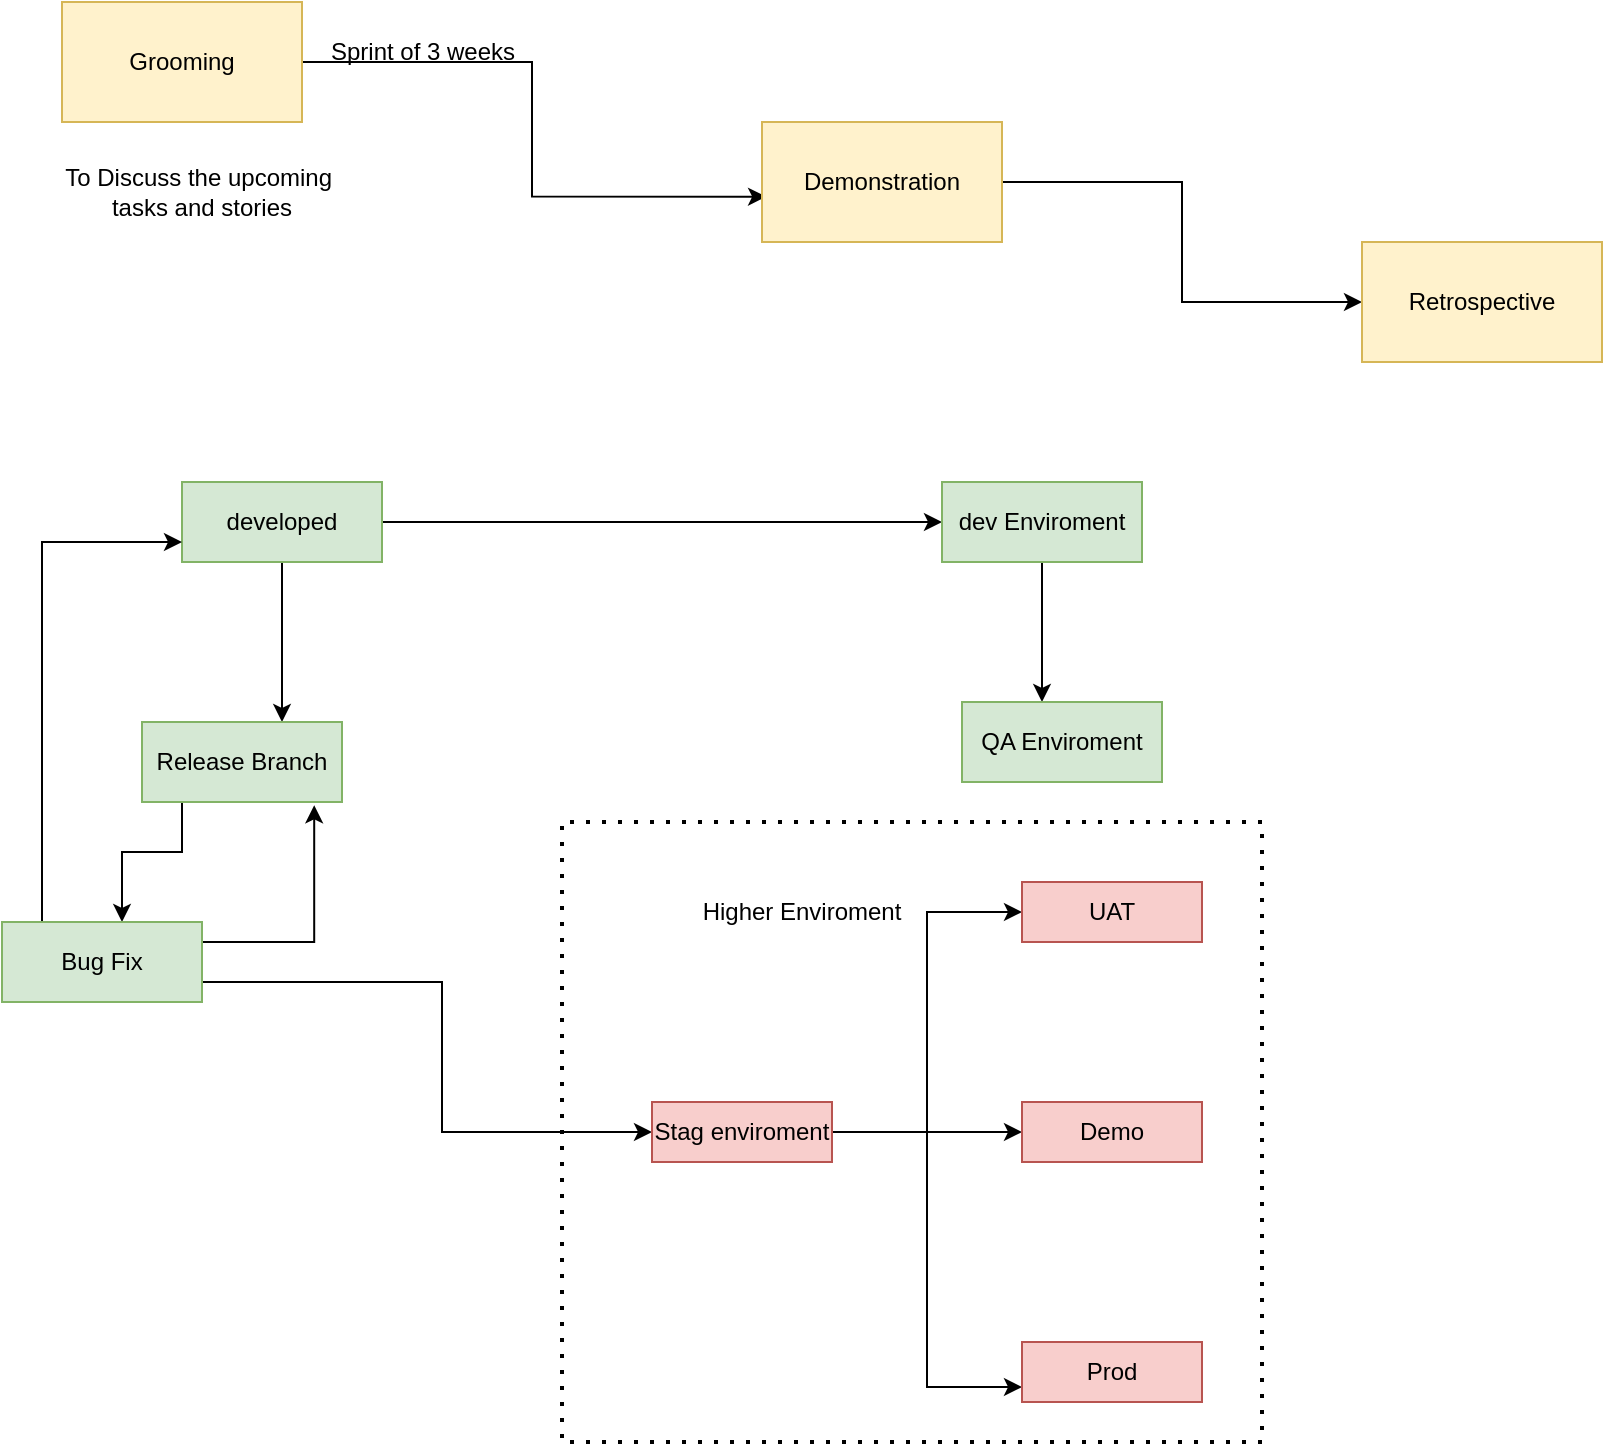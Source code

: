 <mxfile version="20.7.4" type="github">
  <diagram id="X5eVyxBBUR0pe63SNbm6" name="Page-1">
    <mxGraphModel dx="1034" dy="438" grid="1" gridSize="10" guides="1" tooltips="1" connect="1" arrows="1" fold="1" page="1" pageScale="1" pageWidth="850" pageHeight="1100" math="0" shadow="0">
      <root>
        <mxCell id="0" />
        <mxCell id="1" parent="0" />
        <mxCell id="hTP6V9SCzQXQDpiUwqgs-4" style="edgeStyle=orthogonalEdgeStyle;rounded=0;orthogonalLoop=1;jettySize=auto;html=1;entryX=0.017;entryY=0.622;entryDx=0;entryDy=0;entryPerimeter=0;" parent="1" source="hTP6V9SCzQXQDpiUwqgs-1" target="hTP6V9SCzQXQDpiUwqgs-2" edge="1">
          <mxGeometry relative="1" as="geometry" />
        </mxCell>
        <mxCell id="hTP6V9SCzQXQDpiUwqgs-1" value="Grooming" style="rounded=0;whiteSpace=wrap;html=1;fillColor=#fff2cc;strokeColor=#d6b656;" parent="1" vertex="1">
          <mxGeometry x="40" y="80" width="120" height="60" as="geometry" />
        </mxCell>
        <mxCell id="hTP6V9SCzQXQDpiUwqgs-5" style="edgeStyle=orthogonalEdgeStyle;rounded=0;orthogonalLoop=1;jettySize=auto;html=1;entryX=0;entryY=0.5;entryDx=0;entryDy=0;" parent="1" source="hTP6V9SCzQXQDpiUwqgs-2" target="hTP6V9SCzQXQDpiUwqgs-3" edge="1">
          <mxGeometry relative="1" as="geometry" />
        </mxCell>
        <mxCell id="hTP6V9SCzQXQDpiUwqgs-2" value="Demonstration" style="rounded=0;whiteSpace=wrap;html=1;fillColor=#fff2cc;strokeColor=#d6b656;" parent="1" vertex="1">
          <mxGeometry x="390" y="140" width="120" height="60" as="geometry" />
        </mxCell>
        <mxCell id="hTP6V9SCzQXQDpiUwqgs-3" value="Retrospective" style="rounded=0;whiteSpace=wrap;html=1;fillColor=#fff2cc;strokeColor=#d6b656;" parent="1" vertex="1">
          <mxGeometry x="690" y="200" width="120" height="60" as="geometry" />
        </mxCell>
        <mxCell id="hTP6V9SCzQXQDpiUwqgs-6" value="Sprint of 3 weeks" style="text;html=1;align=center;verticalAlign=middle;resizable=0;points=[];autosize=1;strokeColor=none;fillColor=none;" parent="1" vertex="1">
          <mxGeometry x="160" y="90" width="120" height="30" as="geometry" />
        </mxCell>
        <mxCell id="hTP6V9SCzQXQDpiUwqgs-15" style="edgeStyle=orthogonalEdgeStyle;rounded=0;orthogonalLoop=1;jettySize=auto;html=1;entryX=0;entryY=0.5;entryDx=0;entryDy=0;" parent="1" source="hTP6V9SCzQXQDpiUwqgs-7" target="hTP6V9SCzQXQDpiUwqgs-8" edge="1">
          <mxGeometry relative="1" as="geometry" />
        </mxCell>
        <mxCell id="hTP6V9SCzQXQDpiUwqgs-17" style="edgeStyle=orthogonalEdgeStyle;rounded=0;orthogonalLoop=1;jettySize=auto;html=1;" parent="1" source="hTP6V9SCzQXQDpiUwqgs-7" edge="1">
          <mxGeometry relative="1" as="geometry">
            <mxPoint x="150" y="440" as="targetPoint" />
            <Array as="points">
              <mxPoint x="150" y="430" />
            </Array>
          </mxGeometry>
        </mxCell>
        <mxCell id="hTP6V9SCzQXQDpiUwqgs-7" value="developed" style="rounded=0;whiteSpace=wrap;html=1;fillColor=#d5e8d4;strokeColor=#82b366;" parent="1" vertex="1">
          <mxGeometry x="100" y="320" width="100" height="40" as="geometry" />
        </mxCell>
        <mxCell id="hTP6V9SCzQXQDpiUwqgs-16" style="edgeStyle=orthogonalEdgeStyle;rounded=0;orthogonalLoop=1;jettySize=auto;html=1;entryX=0.4;entryY=0;entryDx=0;entryDy=0;entryPerimeter=0;" parent="1" source="hTP6V9SCzQXQDpiUwqgs-8" target="hTP6V9SCzQXQDpiUwqgs-9" edge="1">
          <mxGeometry relative="1" as="geometry" />
        </mxCell>
        <mxCell id="hTP6V9SCzQXQDpiUwqgs-8" value="dev Enviroment" style="rounded=0;whiteSpace=wrap;html=1;fillColor=#d5e8d4;strokeColor=#82b366;" parent="1" vertex="1">
          <mxGeometry x="480" y="320" width="100" height="40" as="geometry" />
        </mxCell>
        <mxCell id="hTP6V9SCzQXQDpiUwqgs-9" value="QA Enviroment" style="rounded=0;whiteSpace=wrap;html=1;fillColor=#d5e8d4;strokeColor=#82b366;" parent="1" vertex="1">
          <mxGeometry x="490" y="430" width="100" height="40" as="geometry" />
        </mxCell>
        <mxCell id="hTP6V9SCzQXQDpiUwqgs-18" style="edgeStyle=orthogonalEdgeStyle;rounded=0;orthogonalLoop=1;jettySize=auto;html=1;" parent="1" source="hTP6V9SCzQXQDpiUwqgs-10" target="hTP6V9SCzQXQDpiUwqgs-14" edge="1">
          <mxGeometry relative="1" as="geometry">
            <Array as="points">
              <mxPoint x="100" y="505" />
              <mxPoint x="70" y="505" />
            </Array>
          </mxGeometry>
        </mxCell>
        <mxCell id="hTP6V9SCzQXQDpiUwqgs-10" value="Release Branch" style="rounded=0;whiteSpace=wrap;html=1;fillColor=#d5e8d4;strokeColor=#82b366;" parent="1" vertex="1">
          <mxGeometry x="80" y="440" width="100" height="40" as="geometry" />
        </mxCell>
        <mxCell id="hTP6V9SCzQXQDpiUwqgs-19" style="edgeStyle=orthogonalEdgeStyle;rounded=0;orthogonalLoop=1;jettySize=auto;html=1;entryX=0.861;entryY=1.041;entryDx=0;entryDy=0;entryPerimeter=0;" parent="1" source="hTP6V9SCzQXQDpiUwqgs-14" target="hTP6V9SCzQXQDpiUwqgs-10" edge="1">
          <mxGeometry relative="1" as="geometry">
            <Array as="points">
              <mxPoint x="166" y="550" />
            </Array>
          </mxGeometry>
        </mxCell>
        <mxCell id="hTP6V9SCzQXQDpiUwqgs-20" style="edgeStyle=orthogonalEdgeStyle;rounded=0;orthogonalLoop=1;jettySize=auto;html=1;" parent="1" source="hTP6V9SCzQXQDpiUwqgs-14" target="hTP6V9SCzQXQDpiUwqgs-7" edge="1">
          <mxGeometry relative="1" as="geometry">
            <mxPoint x="20" y="350" as="targetPoint" />
            <Array as="points">
              <mxPoint x="30" y="350" />
            </Array>
          </mxGeometry>
        </mxCell>
        <mxCell id="hTP6V9SCzQXQDpiUwqgs-37" style="edgeStyle=orthogonalEdgeStyle;rounded=0;orthogonalLoop=1;jettySize=auto;html=1;entryX=0;entryY=0.5;entryDx=0;entryDy=0;" parent="1" source="hTP6V9SCzQXQDpiUwqgs-14" target="hTP6V9SCzQXQDpiUwqgs-21" edge="1">
          <mxGeometry relative="1" as="geometry">
            <mxPoint x="270" y="670" as="targetPoint" />
            <Array as="points">
              <mxPoint x="230" y="570" />
              <mxPoint x="230" y="645" />
            </Array>
          </mxGeometry>
        </mxCell>
        <mxCell id="hTP6V9SCzQXQDpiUwqgs-14" value="Bug Fix" style="rounded=0;whiteSpace=wrap;html=1;fillColor=#d5e8d4;strokeColor=#82b366;" parent="1" vertex="1">
          <mxGeometry x="10" y="540" width="100" height="40" as="geometry" />
        </mxCell>
        <mxCell id="hTP6V9SCzQXQDpiUwqgs-31" style="edgeStyle=orthogonalEdgeStyle;rounded=0;orthogonalLoop=1;jettySize=auto;html=1;entryX=0;entryY=0.5;entryDx=0;entryDy=0;" parent="1" source="hTP6V9SCzQXQDpiUwqgs-21" target="hTP6V9SCzQXQDpiUwqgs-30" edge="1">
          <mxGeometry relative="1" as="geometry" />
        </mxCell>
        <mxCell id="hTP6V9SCzQXQDpiUwqgs-32" style="edgeStyle=orthogonalEdgeStyle;rounded=0;orthogonalLoop=1;jettySize=auto;html=1;entryX=0;entryY=0.75;entryDx=0;entryDy=0;" parent="1" source="hTP6V9SCzQXQDpiUwqgs-21" target="hTP6V9SCzQXQDpiUwqgs-28" edge="1">
          <mxGeometry relative="1" as="geometry" />
        </mxCell>
        <mxCell id="hTP6V9SCzQXQDpiUwqgs-33" style="edgeStyle=orthogonalEdgeStyle;rounded=0;orthogonalLoop=1;jettySize=auto;html=1;" parent="1" source="hTP6V9SCzQXQDpiUwqgs-21" target="hTP6V9SCzQXQDpiUwqgs-29" edge="1">
          <mxGeometry relative="1" as="geometry" />
        </mxCell>
        <mxCell id="hTP6V9SCzQXQDpiUwqgs-21" value="Stag enviroment" style="rounded=0;whiteSpace=wrap;html=1;fillColor=#f8cecc;strokeColor=#b85450;" parent="1" vertex="1">
          <mxGeometry x="335" y="630" width="90" height="30" as="geometry" />
        </mxCell>
        <mxCell id="hTP6V9SCzQXQDpiUwqgs-28" value="Prod" style="rounded=0;whiteSpace=wrap;html=1;fillColor=#f8cecc;strokeColor=#b85450;" parent="1" vertex="1">
          <mxGeometry x="520" y="750" width="90" height="30" as="geometry" />
        </mxCell>
        <mxCell id="hTP6V9SCzQXQDpiUwqgs-29" value="Demo" style="rounded=0;whiteSpace=wrap;html=1;fillColor=#f8cecc;strokeColor=#b85450;" parent="1" vertex="1">
          <mxGeometry x="520" y="630" width="90" height="30" as="geometry" />
        </mxCell>
        <mxCell id="hTP6V9SCzQXQDpiUwqgs-30" value="UAT" style="rounded=0;whiteSpace=wrap;html=1;fillColor=#f8cecc;strokeColor=#b85450;" parent="1" vertex="1">
          <mxGeometry x="520" y="520" width="90" height="30" as="geometry" />
        </mxCell>
        <mxCell id="hTP6V9SCzQXQDpiUwqgs-36" value="" style="endArrow=none;dashed=1;html=1;dashPattern=1 3;strokeWidth=2;rounded=0;" parent="1" edge="1">
          <mxGeometry width="50" height="50" relative="1" as="geometry">
            <mxPoint x="640" y="800" as="sourcePoint" />
            <mxPoint x="640" y="800" as="targetPoint" />
            <Array as="points">
              <mxPoint x="290" y="800" />
              <mxPoint x="290" y="490" />
              <mxPoint x="460" y="490" />
              <mxPoint x="640" y="490" />
            </Array>
          </mxGeometry>
        </mxCell>
        <mxCell id="hTP6V9SCzQXQDpiUwqgs-39" value="Higher Enviroment" style="text;html=1;strokeColor=none;fillColor=none;align=center;verticalAlign=middle;whiteSpace=wrap;rounded=0;" parent="1" vertex="1">
          <mxGeometry x="350" y="520" width="120" height="30" as="geometry" />
        </mxCell>
        <mxCell id="Alj1mJm6DEPnhoRsIBkS-5" value="To Discuss the upcoming&amp;nbsp; tasks and stories" style="text;html=1;strokeColor=none;fillColor=none;align=center;verticalAlign=middle;whiteSpace=wrap;rounded=0;" vertex="1" parent="1">
          <mxGeometry x="40" y="140" width="140" height="70" as="geometry" />
        </mxCell>
      </root>
    </mxGraphModel>
  </diagram>
</mxfile>
